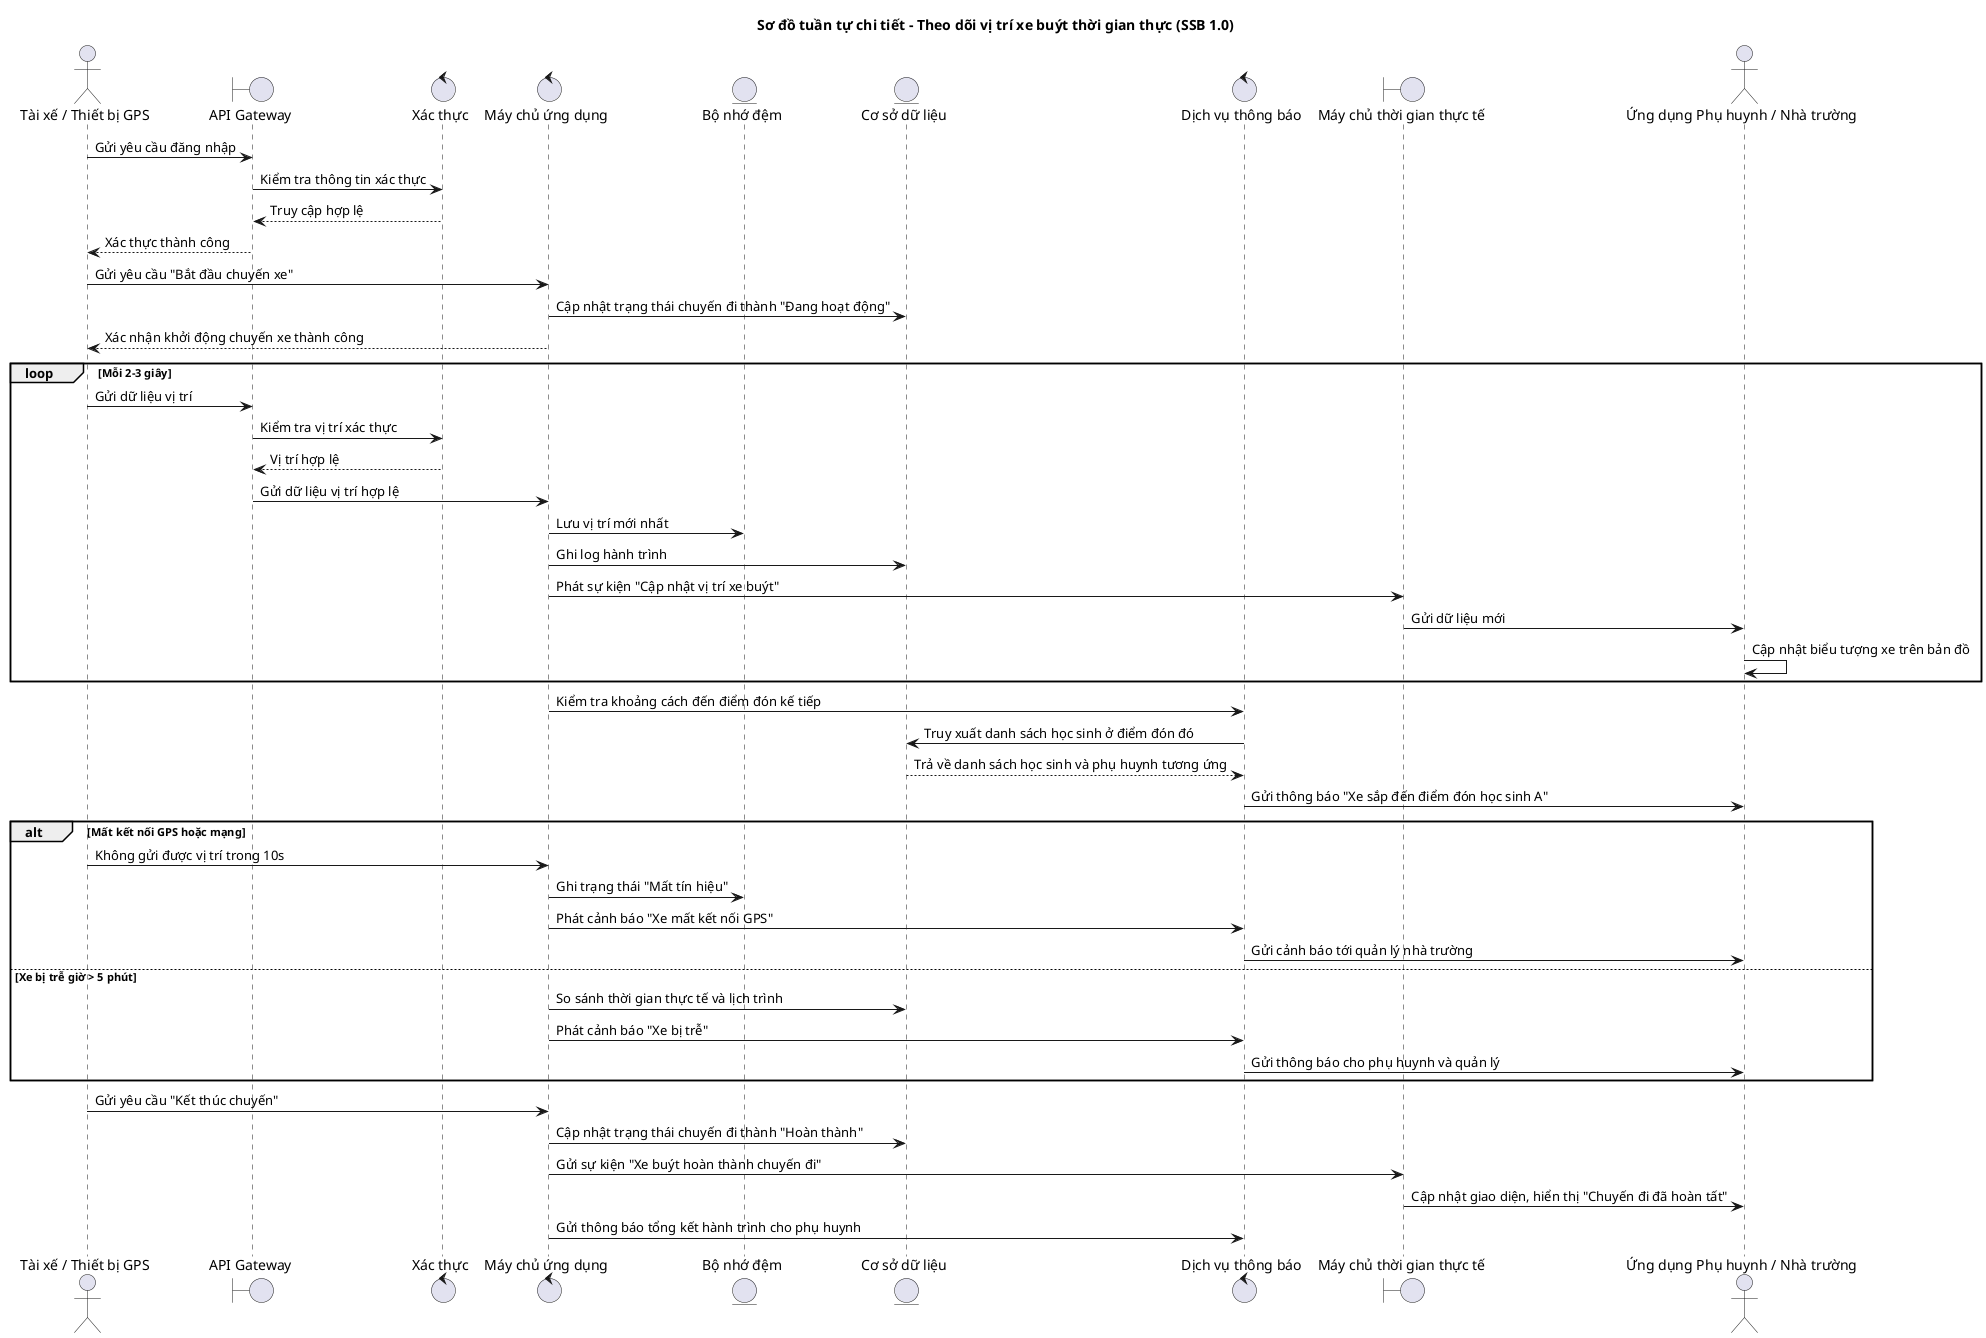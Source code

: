 @startuml
title Sơ đồ tuần tự chi tiết - Theo dõi vị trí xe buýt thời gian thực (SSB 1.0)

actor "Tài xế / Thiết bị GPS" as TX
boundary "API Gateway" as GATEWAY
control "Xác thực" as AUTH
control "Máy chủ ứng dụng" as APP
entity "Bộ nhớ đệm" as MEM
entity "Cơ sở dữ liệu" as CSDl
control "Dịch vụ thông báo" as NOTI
boundary "Máy chủ thời gian thực tế" as SV
actor "Ứng dụng Phụ huynh / Nhà trường" as USER

TX -> GATEWAY: Gửi yêu cầu đăng nhập
GATEWAY -> AUTH: Kiểm tra thông tin xác thực
AUTH --> GATEWAY: Truy cập hợp lệ
GATEWAY --> TX: Xác thực thành công

TX -> APP: Gửi yêu cầu "Bắt đầu chuyến xe"
APP -> CSDl: Cập nhật trạng thái chuyến đi thành "Đang hoạt động"
APP --> TX: Xác nhận khởi động chuyến xe thành công

loop Mỗi 2-3 giây
    TX -> GATEWAY: Gửi dữ liệu vị trí
    GATEWAY -> AUTH: Kiểm tra vị trí xác thực
    AUTH --> GATEWAY: Vị trí hợp lệ
    GATEWAY -> APP: Gửi dữ liệu vị trí hợp lệ
    APP -> MEM: Lưu vị trí mới nhất
    APP -> CSDl: Ghi log hành trình
    APP -> SV: Phát sự kiện "Cập nhật vị trí xe buýt"
    SV -> USER: Gửi dữ liệu mới
    USER -> USER: Cập nhật biểu tượng xe trên bản đồ
end

APP -> NOTI: Kiểm tra khoảng cách đến điểm đón kế tiếp
NOTI -> CSDl: Truy xuất danh sách học sinh ở điểm đón đó
CSDl --> NOTI: Trả về danh sách học sinh và phụ huynh tương ứng
NOTI -> USER: Gửi thông báo "Xe sắp đến điểm đón học sinh A"

alt Mất kết nối GPS hoặc mạng
    TX -> APP: Không gửi được vị trí trong 10s
    APP -> MEM: Ghi trạng thái "Mất tín hiệu"
    APP -> NOTI: Phát cảnh báo "Xe mất kết nối GPS"
    NOTI -> USER: Gửi cảnh báo tới quản lý nhà trường
else Xe bị trễ giờ > 5 phút
    APP -> CSDl: So sánh thời gian thực tế và lịch trình
    APP -> NOTI: Phát cảnh báo "Xe bị trễ"
    NOTI -> USER: Gửi thông báo cho phụ huynh và quản lý
end

TX -> APP: Gửi yêu cầu "Kết thúc chuyến"
APP -> CSDl: Cập nhật trạng thái chuyến đi thành "Hoàn thành"
APP -> SV: Gửi sự kiện "Xe buýt hoàn thành chuyến đi"
SV -> USER: Cập nhật giao diện, hiển thị "Chuyến đi đã hoàn tất"
APP -> NOTI: Gửi thông báo tổng kết hành trình cho phụ huynh

@enduml
